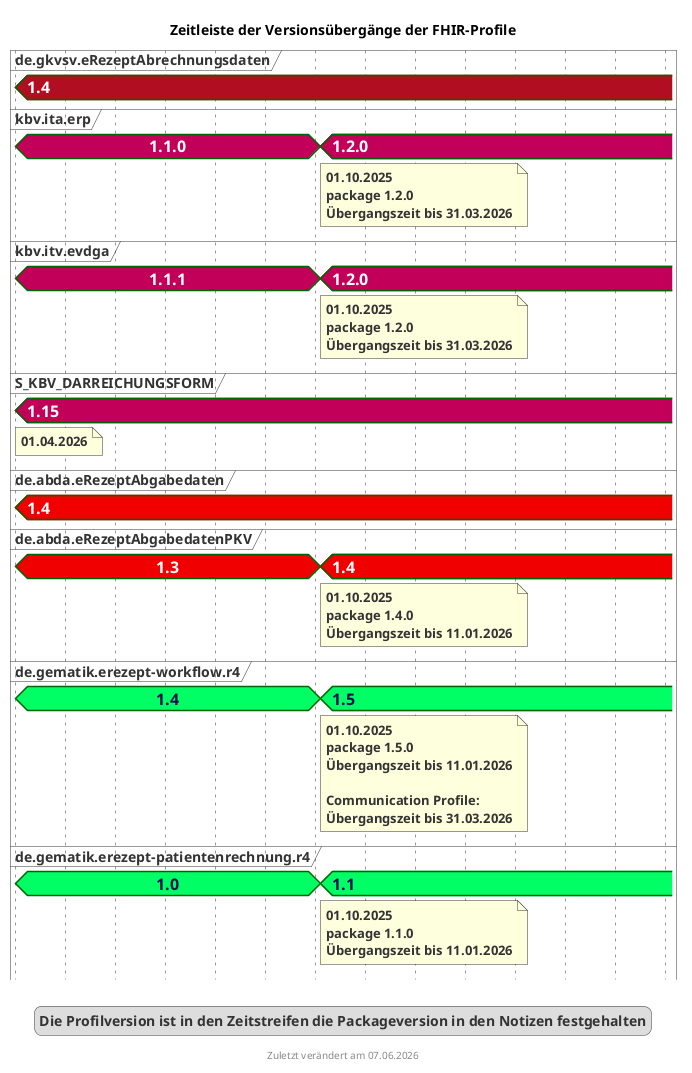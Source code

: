 @startuml fhir_version_timeline
<style>
timingDiagram {
  .kbvcolor {
    FontColor #ffffff
    Fontsize 16
    FontStyle bold
    Backgroundcolor #c30059
  }
  .gematikcolor {
    FontColor #000e52
    Fontsize 16
    FontStyle bold
    Backgroundcolor #00ff64
  }
  .davcolor {
    FontColor #ffffff
    Fontsize 16
    FontStyle bold
    BackgroundColor #f00000
  }
  .gkvcolor {
    FontColor #ffffff
    Fontsize 16
    FontStyle bold
    BackgroundColor #b10f21
  }
}
</style>
title Zeitleiste der Versionsübergänge der FHIR-Profile
footer Zuletzt verändert am %date("dd.MM.yyyy")


concise "de.gkvsv.eRezeptAbrechnungsdaten" as GKV <<gkvcolor>>
concise "kbv.ita.erp" as KBV <<kbvcolor>>
concise "kbv.itv.evdga" as DGA <<kbvcolor>>
concise "S_KBV_DARREICHUNGSFORM" as DF <<kbvcolor>>
concise "de.abda.eRezeptAbgabedaten" as DAV <<davcolor>>
concise "de.abda.eRezeptAbgabedatenPKV" as PKV <<davcolor>>
concise "de.gematik.erezept-workflow.r4" as gematik <<gematikcolor>>
concise "de.gematik.erezept-patientenrechnung.r4" as gematikpkv <<gematikcolor>>


'30 days is scaled to 50 pixels
scale 2592000 as 50 pixels
hide time-axis

@2025/04/01
GKV is 1.4
KBV is 1.1.0
DGA is 1.1.1
DF is 1.15
note bottom of DF : 01.04.2026
gematik is 1.4
gematikpkv is 1.0
DAV is 1.4
PKV is 1.3

@2025/10/01
KBV is 1.2.0
note bottom of KBV : 01.10.2025\npackage 1.2.0\nÜbergangszeit bis 31.03.2026
DGA is 1.2.0
note bottom of DGA : 01.10.2025\npackage 1.2.0\nÜbergangszeit bis 31.03.2026
gematik is 1.5
note bottom of gematik : 01.10.2025\npackage 1.5.0\nÜbergangszeit bis 11.01.2026\n\nCommunication Profile:\nÜbergangszeit bis 31.03.2026
gematikpkv is 1.1
note bottom of gematikpkv : 01.10.2025\npackage 1.1.0\nÜbergangszeit bis 11.01.2026
PKV is 1.4
note bottom of PKV : 01.10.2025\npackage 1.4.0\nÜbergangszeit bis 11.01.2026

@2026/03/31

legend
Die Profilversion ist in den Zeitstreifen die Packageversion in den Notizen festgehalten
end legend

@enduml